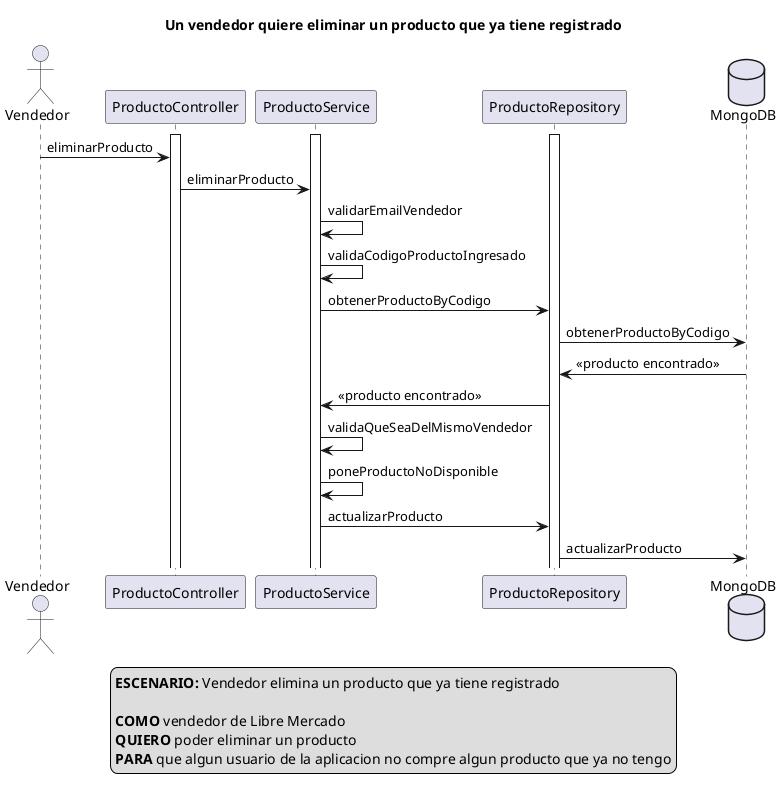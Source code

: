 @startuml
actor Vendedor
activate ProductoController
activate ProductoService
activate ProductoRepository
database MongoDB

title Un vendedor quiere eliminar un producto que ya tiene registrado

Vendedor -> ProductoController: eliminarProducto

ProductoController -> ProductoService: eliminarProducto

ProductoService -> ProductoService: validarEmailVendedor

ProductoService -> ProductoService: validaCodigoProductoIngresado

ProductoService -> ProductoRepository: obtenerProductoByCodigo

ProductoRepository -> MongoDB: obtenerProductoByCodigo

MongoDB -> ProductoRepository: <<producto encontrado>>

ProductoRepository -> ProductoService: <<producto encontrado>>

ProductoService -> ProductoService: validaQueSeaDelMismoVendedor

ProductoService -> ProductoService: poneProductoNoDisponible

ProductoService -> ProductoRepository: actualizarProducto

ProductoRepository -> MongoDB: actualizarProducto

legend
<b>ESCENARIO:</b> Vendedor elimina un producto que ya tiene registrado

<b>COMO</b> vendedor de Libre Mercado 
<b>QUIERO</b> poder eliminar un producto
<b>PARA</b> que algun usuario de la aplicacion no compre algun producto que ya no tengo
end legend

@enduml